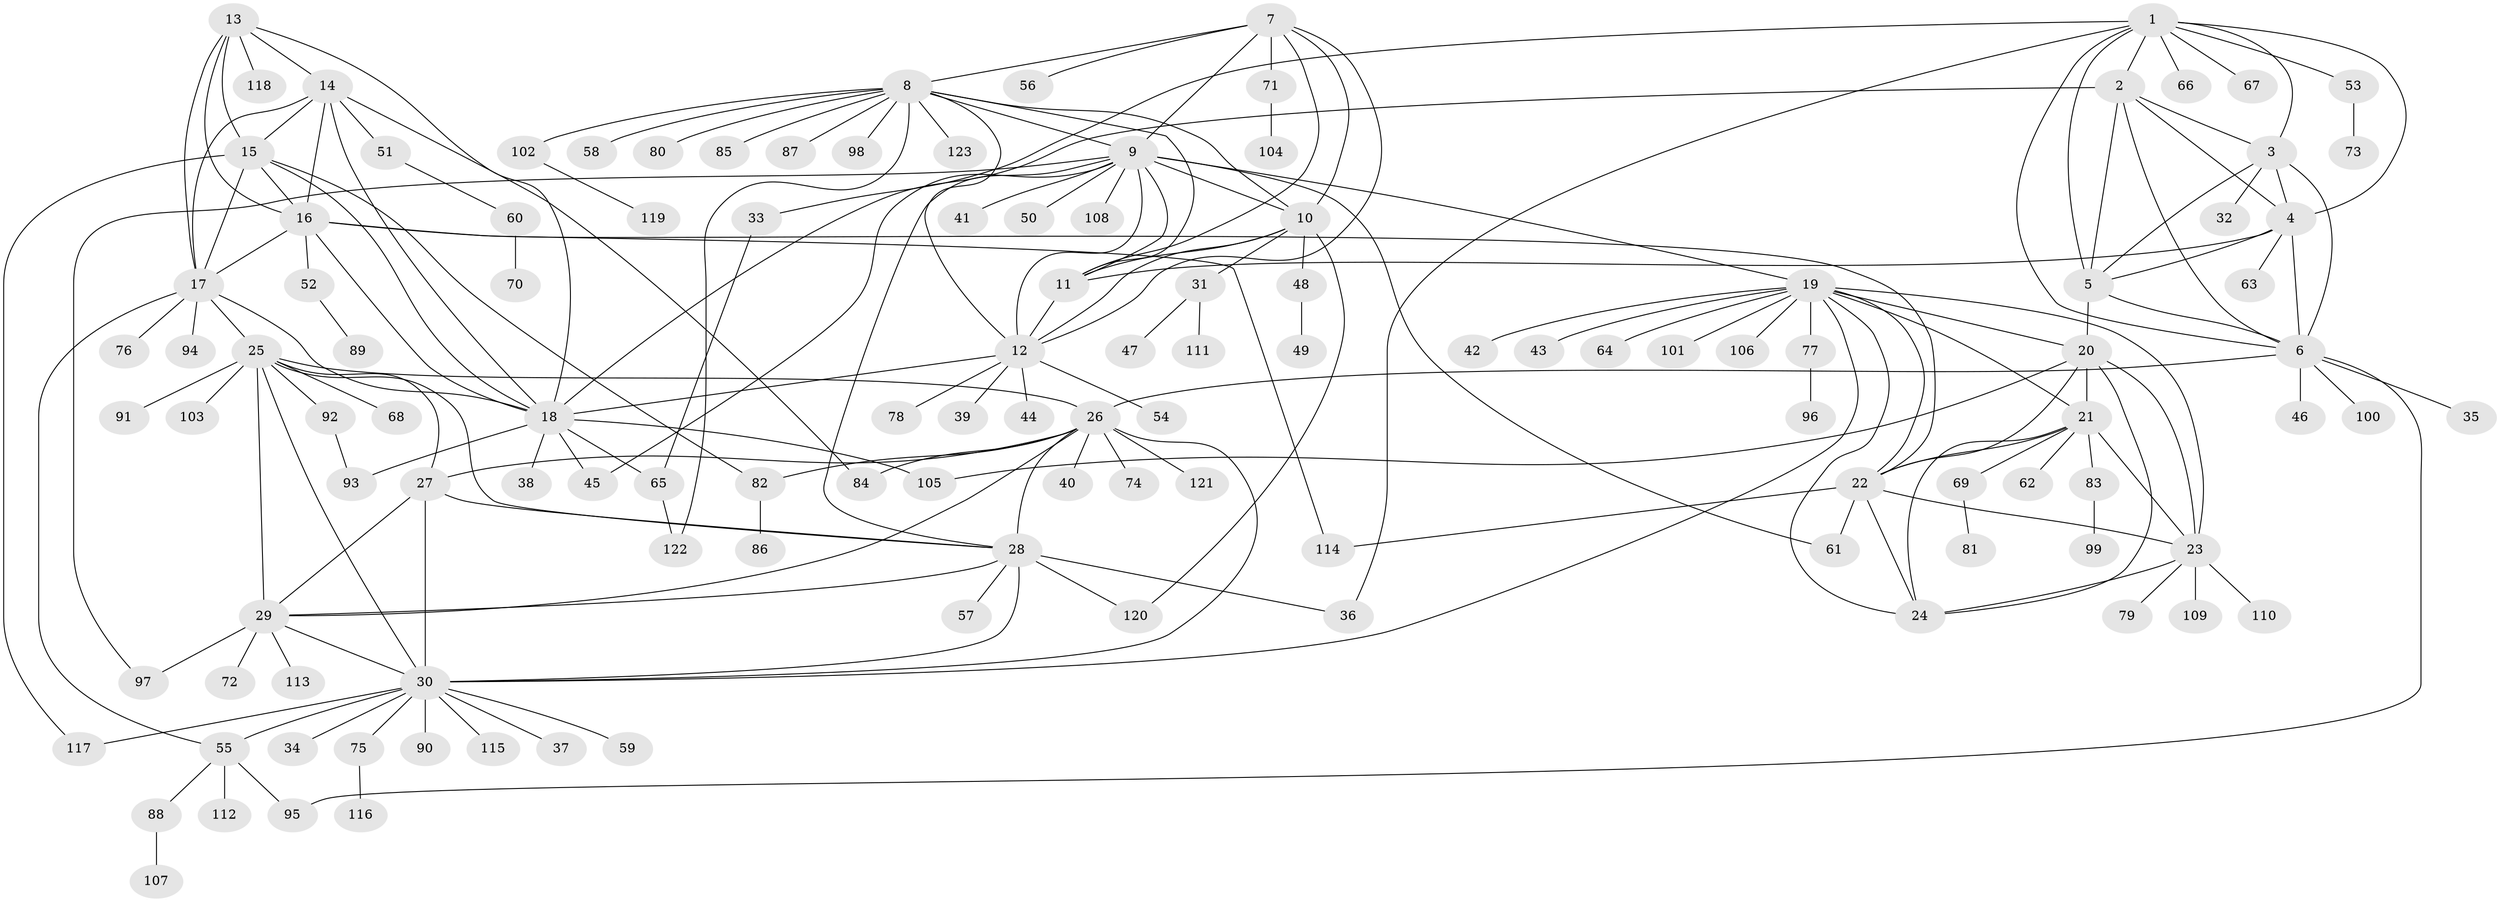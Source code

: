 // coarse degree distribution, {13: 0.021739130434782608, 6: 0.03260869565217391, 3: 0.021739130434782608, 7: 0.03260869565217391, 12: 0.021739130434782608, 8: 0.05434782608695652, 9: 0.021739130434782608, 5: 0.021739130434782608, 11: 0.021739130434782608, 15: 0.010869565217391304, 2: 0.13043478260869565, 1: 0.6086956521739131}
// Generated by graph-tools (version 1.1) at 2025/24/03/03/25 07:24:12]
// undirected, 123 vertices, 193 edges
graph export_dot {
graph [start="1"]
  node [color=gray90,style=filled];
  1;
  2;
  3;
  4;
  5;
  6;
  7;
  8;
  9;
  10;
  11;
  12;
  13;
  14;
  15;
  16;
  17;
  18;
  19;
  20;
  21;
  22;
  23;
  24;
  25;
  26;
  27;
  28;
  29;
  30;
  31;
  32;
  33;
  34;
  35;
  36;
  37;
  38;
  39;
  40;
  41;
  42;
  43;
  44;
  45;
  46;
  47;
  48;
  49;
  50;
  51;
  52;
  53;
  54;
  55;
  56;
  57;
  58;
  59;
  60;
  61;
  62;
  63;
  64;
  65;
  66;
  67;
  68;
  69;
  70;
  71;
  72;
  73;
  74;
  75;
  76;
  77;
  78;
  79;
  80;
  81;
  82;
  83;
  84;
  85;
  86;
  87;
  88;
  89;
  90;
  91;
  92;
  93;
  94;
  95;
  96;
  97;
  98;
  99;
  100;
  101;
  102;
  103;
  104;
  105;
  106;
  107;
  108;
  109;
  110;
  111;
  112;
  113;
  114;
  115;
  116;
  117;
  118;
  119;
  120;
  121;
  122;
  123;
  1 -- 2;
  1 -- 3;
  1 -- 4;
  1 -- 5;
  1 -- 6;
  1 -- 33;
  1 -- 36;
  1 -- 53;
  1 -- 66;
  1 -- 67;
  2 -- 3;
  2 -- 4;
  2 -- 5;
  2 -- 6;
  2 -- 18;
  3 -- 4;
  3 -- 5;
  3 -- 6;
  3 -- 32;
  4 -- 5;
  4 -- 6;
  4 -- 11;
  4 -- 63;
  5 -- 6;
  5 -- 20;
  6 -- 26;
  6 -- 35;
  6 -- 46;
  6 -- 95;
  6 -- 100;
  7 -- 8;
  7 -- 9;
  7 -- 10;
  7 -- 11;
  7 -- 12;
  7 -- 56;
  7 -- 71;
  8 -- 9;
  8 -- 10;
  8 -- 11;
  8 -- 12;
  8 -- 58;
  8 -- 80;
  8 -- 85;
  8 -- 87;
  8 -- 98;
  8 -- 102;
  8 -- 122;
  8 -- 123;
  9 -- 10;
  9 -- 11;
  9 -- 12;
  9 -- 19;
  9 -- 28;
  9 -- 41;
  9 -- 45;
  9 -- 50;
  9 -- 61;
  9 -- 97;
  9 -- 108;
  10 -- 11;
  10 -- 12;
  10 -- 31;
  10 -- 48;
  10 -- 120;
  11 -- 12;
  12 -- 18;
  12 -- 39;
  12 -- 44;
  12 -- 54;
  12 -- 78;
  13 -- 14;
  13 -- 15;
  13 -- 16;
  13 -- 17;
  13 -- 18;
  13 -- 118;
  14 -- 15;
  14 -- 16;
  14 -- 17;
  14 -- 18;
  14 -- 51;
  14 -- 84;
  15 -- 16;
  15 -- 17;
  15 -- 18;
  15 -- 82;
  15 -- 117;
  16 -- 17;
  16 -- 18;
  16 -- 22;
  16 -- 52;
  16 -- 114;
  17 -- 18;
  17 -- 25;
  17 -- 55;
  17 -- 76;
  17 -- 94;
  18 -- 38;
  18 -- 45;
  18 -- 65;
  18 -- 93;
  18 -- 105;
  19 -- 20;
  19 -- 21;
  19 -- 22;
  19 -- 23;
  19 -- 24;
  19 -- 30;
  19 -- 42;
  19 -- 43;
  19 -- 64;
  19 -- 77;
  19 -- 101;
  19 -- 106;
  20 -- 21;
  20 -- 22;
  20 -- 23;
  20 -- 24;
  20 -- 105;
  21 -- 22;
  21 -- 23;
  21 -- 24;
  21 -- 62;
  21 -- 69;
  21 -- 83;
  22 -- 23;
  22 -- 24;
  22 -- 61;
  22 -- 114;
  23 -- 24;
  23 -- 79;
  23 -- 109;
  23 -- 110;
  25 -- 26;
  25 -- 27;
  25 -- 28;
  25 -- 29;
  25 -- 30;
  25 -- 68;
  25 -- 91;
  25 -- 92;
  25 -- 103;
  26 -- 27;
  26 -- 28;
  26 -- 29;
  26 -- 30;
  26 -- 40;
  26 -- 74;
  26 -- 82;
  26 -- 84;
  26 -- 121;
  27 -- 28;
  27 -- 29;
  27 -- 30;
  28 -- 29;
  28 -- 30;
  28 -- 36;
  28 -- 57;
  28 -- 120;
  29 -- 30;
  29 -- 72;
  29 -- 97;
  29 -- 113;
  30 -- 34;
  30 -- 37;
  30 -- 55;
  30 -- 59;
  30 -- 75;
  30 -- 90;
  30 -- 115;
  30 -- 117;
  31 -- 47;
  31 -- 111;
  33 -- 65;
  48 -- 49;
  51 -- 60;
  52 -- 89;
  53 -- 73;
  55 -- 88;
  55 -- 95;
  55 -- 112;
  60 -- 70;
  65 -- 122;
  69 -- 81;
  71 -- 104;
  75 -- 116;
  77 -- 96;
  82 -- 86;
  83 -- 99;
  88 -- 107;
  92 -- 93;
  102 -- 119;
}
